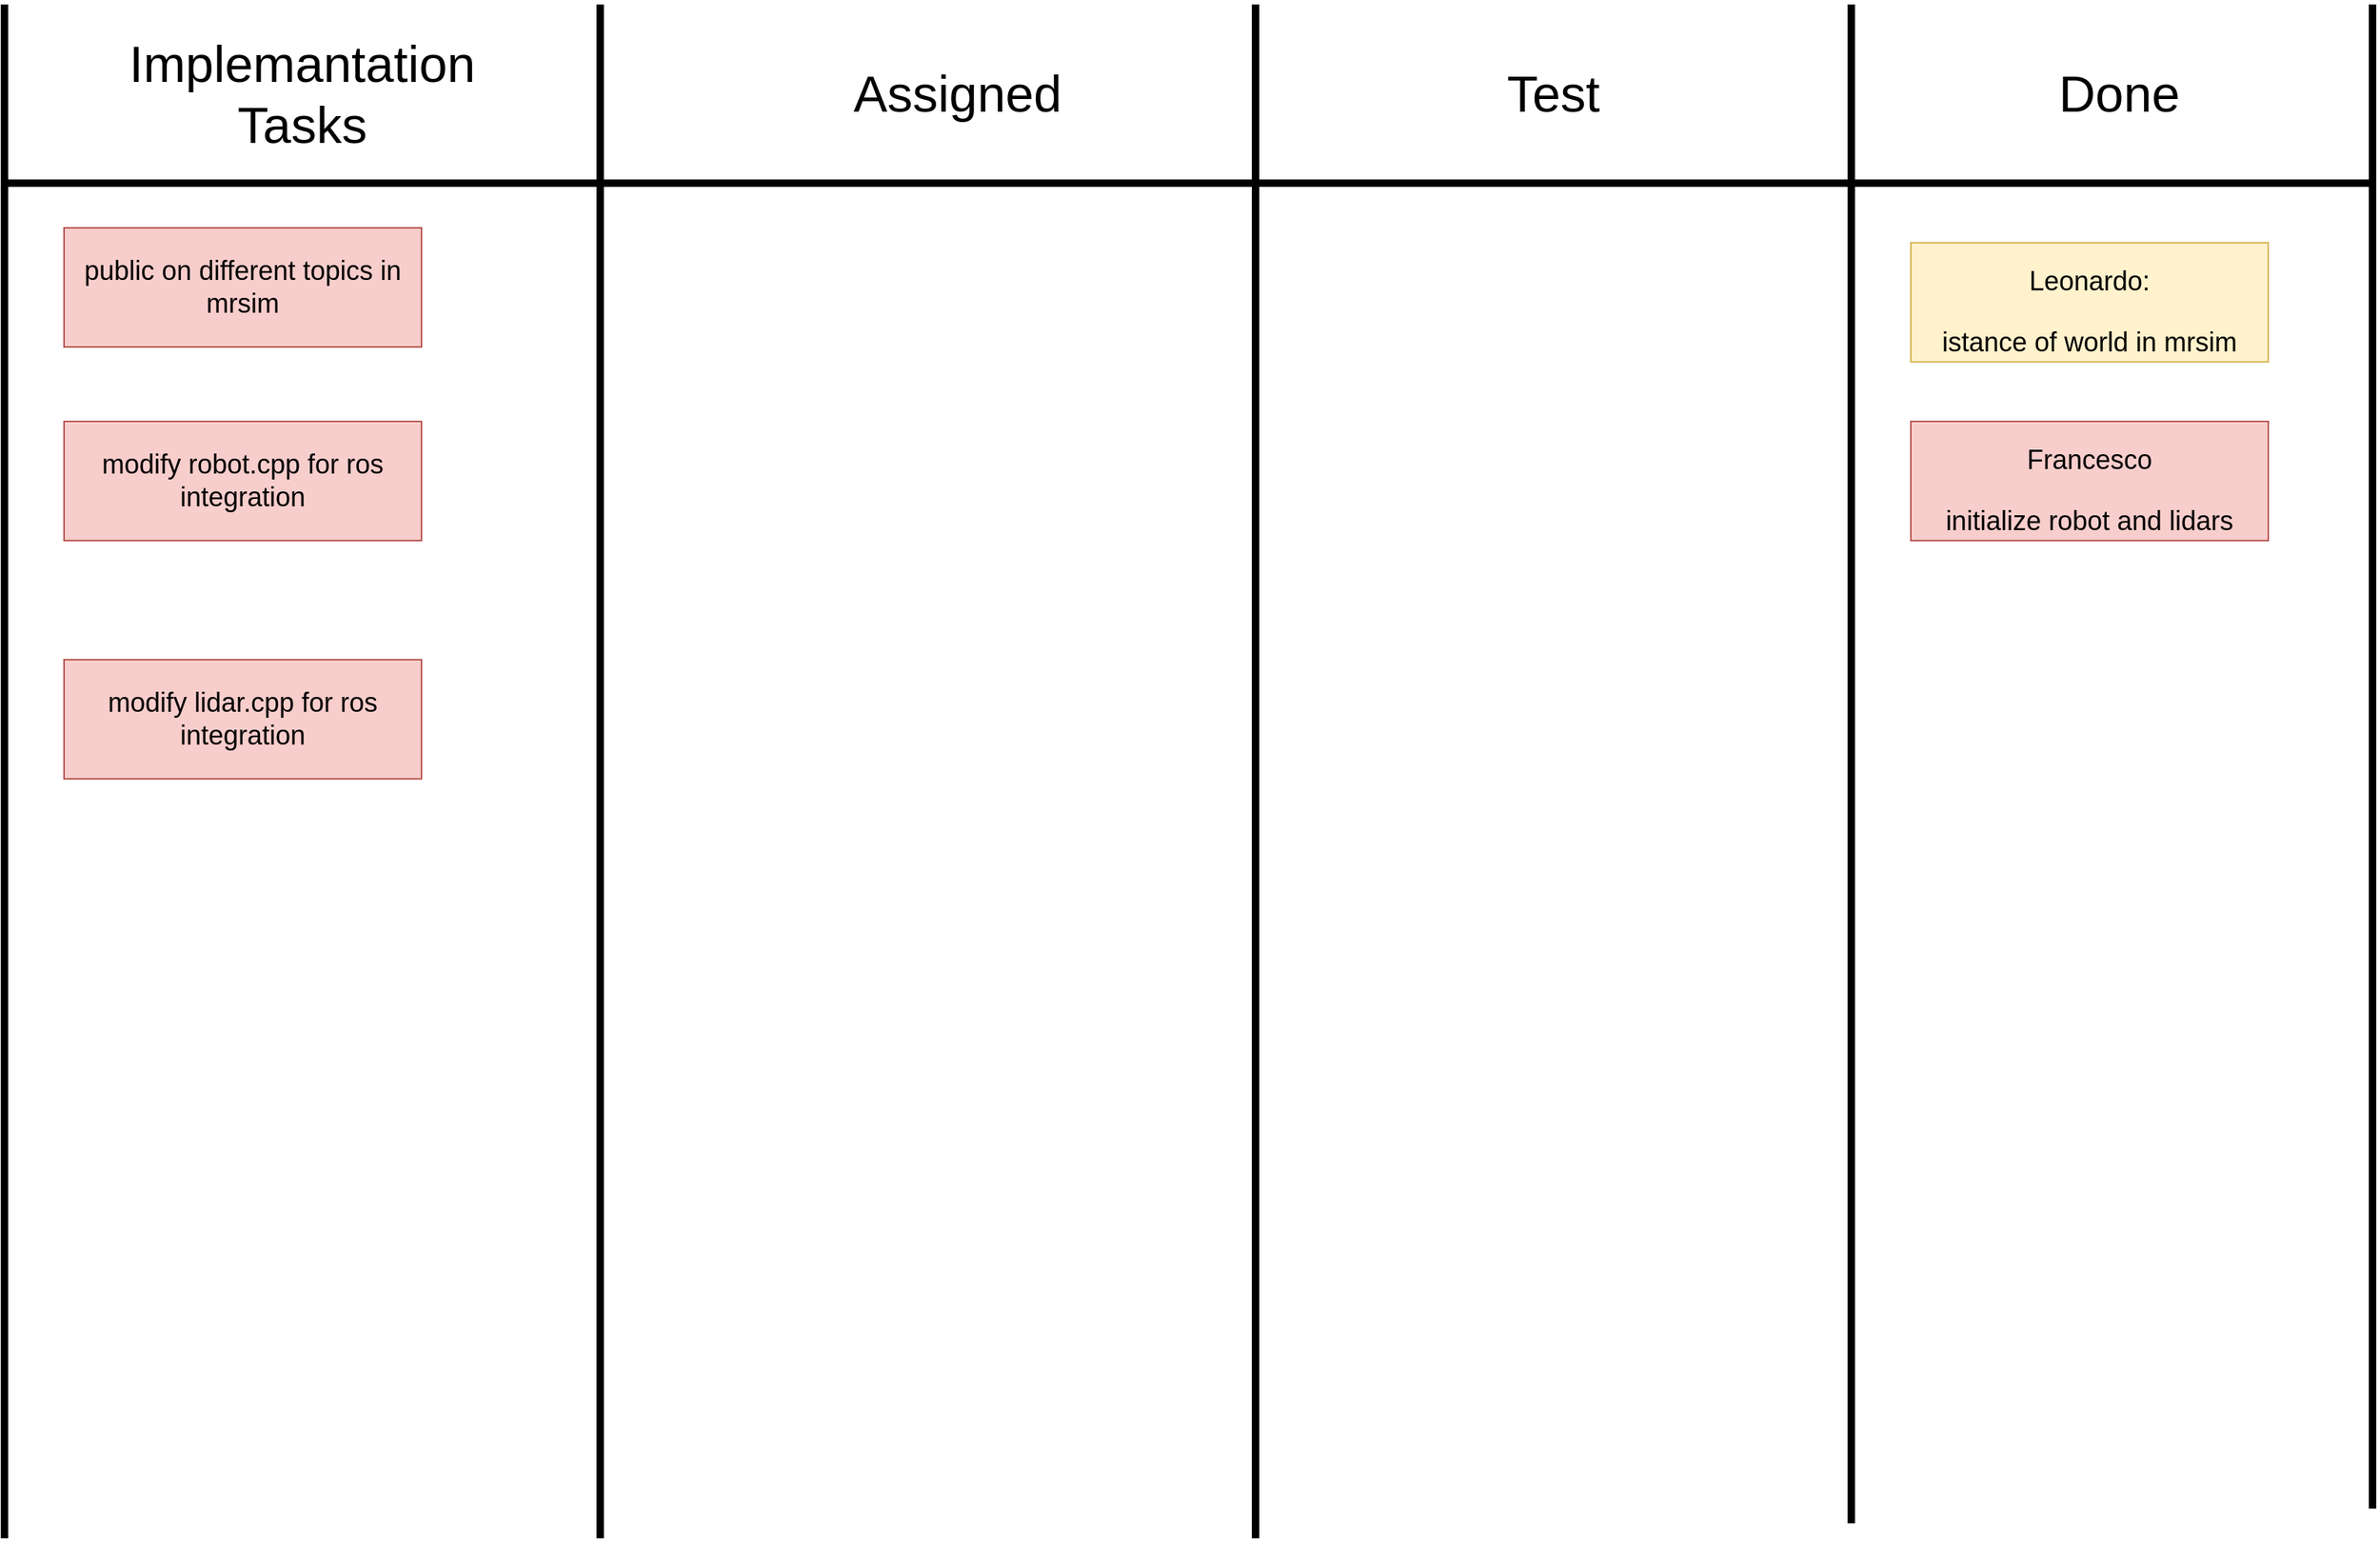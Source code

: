 <mxfile>
    <diagram id="rHv5sLaiqdBtB4qgF642" name="Page-1">
        <mxGraphModel dx="1074" dy="415" grid="1" gridSize="10" guides="1" tooltips="1" connect="1" arrows="1" fold="1" page="1" pageScale="1" pageWidth="1654" pageHeight="2336" math="0" shadow="0">
            <root>
                <mxCell id="0"/>
                <mxCell id="1" parent="0"/>
                <mxCell id="xb4AXjmRLnEu6CAvB97h-1" value="" style="endArrow=none;html=1;rounded=0;strokeWidth=5;" parent="1" edge="1">
                    <mxGeometry width="50" height="50" relative="1" as="geometry">
                        <mxPoint x="440" y="1070" as="sourcePoint"/>
                        <mxPoint x="440" y="40" as="targetPoint"/>
                    </mxGeometry>
                </mxCell>
                <mxCell id="xb4AXjmRLnEu6CAvB97h-2" value="" style="endArrow=none;html=1;rounded=0;strokeWidth=5;" parent="1" edge="1">
                    <mxGeometry width="50" height="50" relative="1" as="geometry">
                        <mxPoint x="40" y="1070" as="sourcePoint"/>
                        <mxPoint x="40" y="40" as="targetPoint"/>
                    </mxGeometry>
                </mxCell>
                <mxCell id="xb4AXjmRLnEu6CAvB97h-3" value="" style="endArrow=none;html=1;rounded=0;strokeWidth=5;" parent="1" edge="1">
                    <mxGeometry width="50" height="50" relative="1" as="geometry">
                        <mxPoint x="880" y="1070" as="sourcePoint"/>
                        <mxPoint x="880" y="40" as="targetPoint"/>
                    </mxGeometry>
                </mxCell>
                <mxCell id="xb4AXjmRLnEu6CAvB97h-4" value="" style="endArrow=none;html=1;rounded=0;strokeWidth=5;" parent="1" edge="1">
                    <mxGeometry width="50" height="50" relative="1" as="geometry">
                        <mxPoint x="1280" y="1060" as="sourcePoint"/>
                        <mxPoint x="1280" y="40" as="targetPoint"/>
                    </mxGeometry>
                </mxCell>
                <mxCell id="xb4AXjmRLnEu6CAvB97h-6" value="" style="endArrow=none;html=1;rounded=0;strokeWidth=5;" parent="1" edge="1">
                    <mxGeometry width="50" height="50" relative="1" as="geometry">
                        <mxPoint x="40" y="160" as="sourcePoint"/>
                        <mxPoint x="1630.463" y="160" as="targetPoint"/>
                    </mxGeometry>
                </mxCell>
                <mxCell id="xb4AXjmRLnEu6CAvB97h-7" value="&lt;font style=&quot;font-size: 34px;&quot;&gt;Implemantation Tasks&lt;/font&gt;" style="text;html=1;strokeColor=none;fillColor=none;align=center;verticalAlign=middle;whiteSpace=wrap;rounded=0;" parent="1" vertex="1">
                    <mxGeometry x="80" y="60" width="320" height="80" as="geometry"/>
                </mxCell>
                <mxCell id="xb4AXjmRLnEu6CAvB97h-8" value="&lt;font style=&quot;font-size: 34px;&quot;&gt;Assigned&lt;/font&gt;" style="text;html=1;strokeColor=none;fillColor=none;align=center;verticalAlign=middle;whiteSpace=wrap;rounded=0;" parent="1" vertex="1">
                    <mxGeometry x="520" y="60" width="320" height="80" as="geometry"/>
                </mxCell>
                <mxCell id="xb4AXjmRLnEu6CAvB97h-9" value="&lt;font style=&quot;font-size: 34px;&quot;&gt;Test&lt;/font&gt;" style="text;html=1;strokeColor=none;fillColor=none;align=center;verticalAlign=middle;whiteSpace=wrap;rounded=0;" parent="1" vertex="1">
                    <mxGeometry x="920" y="60" width="320" height="80" as="geometry"/>
                </mxCell>
                <mxCell id="xb4AXjmRLnEu6CAvB97h-13" value="&lt;font color=&quot;#000000&quot; style=&quot;font-size: 18px;&quot;&gt;Francesco&lt;br&gt;initialize robot and lidars&lt;/font&gt;" style="rounded=0;whiteSpace=wrap;html=1;fontSize=34;fillColor=#f8cecc;strokeColor=#b85450;" parent="1" vertex="1">
                    <mxGeometry x="1320" y="320" width="240" height="80" as="geometry"/>
                </mxCell>
                <mxCell id="xb4AXjmRLnEu6CAvB97h-14" value="&lt;font color=&quot;#000000&quot;&gt;public on different topics in mrsim&lt;/font&gt;" style="rounded=0;whiteSpace=wrap;html=1;fontSize=18;fillColor=#f8cecc;strokeColor=#b85450;" parent="1" vertex="1">
                    <mxGeometry x="80" y="190" width="240" height="80" as="geometry"/>
                </mxCell>
                <mxCell id="4" value="" style="endArrow=none;html=1;rounded=0;strokeWidth=5;" parent="1" edge="1">
                    <mxGeometry width="50" height="50" relative="1" as="geometry">
                        <mxPoint x="1630" y="1050" as="sourcePoint"/>
                        <mxPoint x="1630" y="40" as="targetPoint"/>
                    </mxGeometry>
                </mxCell>
                <mxCell id="5" value="&lt;font style=&quot;font-size: 34px;&quot;&gt;Done&lt;/font&gt;" style="text;html=1;strokeColor=none;fillColor=none;align=center;verticalAlign=middle;whiteSpace=wrap;rounded=0;" parent="1" vertex="1">
                    <mxGeometry x="1300" y="60" width="320" height="80" as="geometry"/>
                </mxCell>
                <mxCell id="7" value="&lt;font style=&quot;font-size: 18px;&quot;&gt;&lt;font color=&quot;#000000&quot;&gt;Leonardo: &lt;br&gt;istance of world in mrsim&lt;/font&gt;&lt;font&gt;&lt;br&gt;&lt;/font&gt;&lt;/font&gt;" style="rounded=0;whiteSpace=wrap;html=1;fontSize=34;fillColor=#fff2cc;strokeColor=#d6b656;" parent="1" vertex="1">
                    <mxGeometry x="1320" y="200" width="240" height="80" as="geometry"/>
                </mxCell>
                <mxCell id="9" value="&lt;font color=&quot;#000000&quot;&gt;modify robot.cpp for ros integration&lt;/font&gt;" style="rounded=0;whiteSpace=wrap;html=1;fontSize=18;fillColor=#f8cecc;strokeColor=#b85450;" vertex="1" parent="1">
                    <mxGeometry x="80" y="320" width="240" height="80" as="geometry"/>
                </mxCell>
                <mxCell id="10" value="&lt;font color=&quot;#000000&quot;&gt;modify lidar.cpp for ros integration&lt;/font&gt;" style="rounded=0;whiteSpace=wrap;html=1;fontSize=18;fillColor=#f8cecc;strokeColor=#b85450;" vertex="1" parent="1">
                    <mxGeometry x="80" y="480" width="240" height="80" as="geometry"/>
                </mxCell>
            </root>
        </mxGraphModel>
    </diagram>
</mxfile>